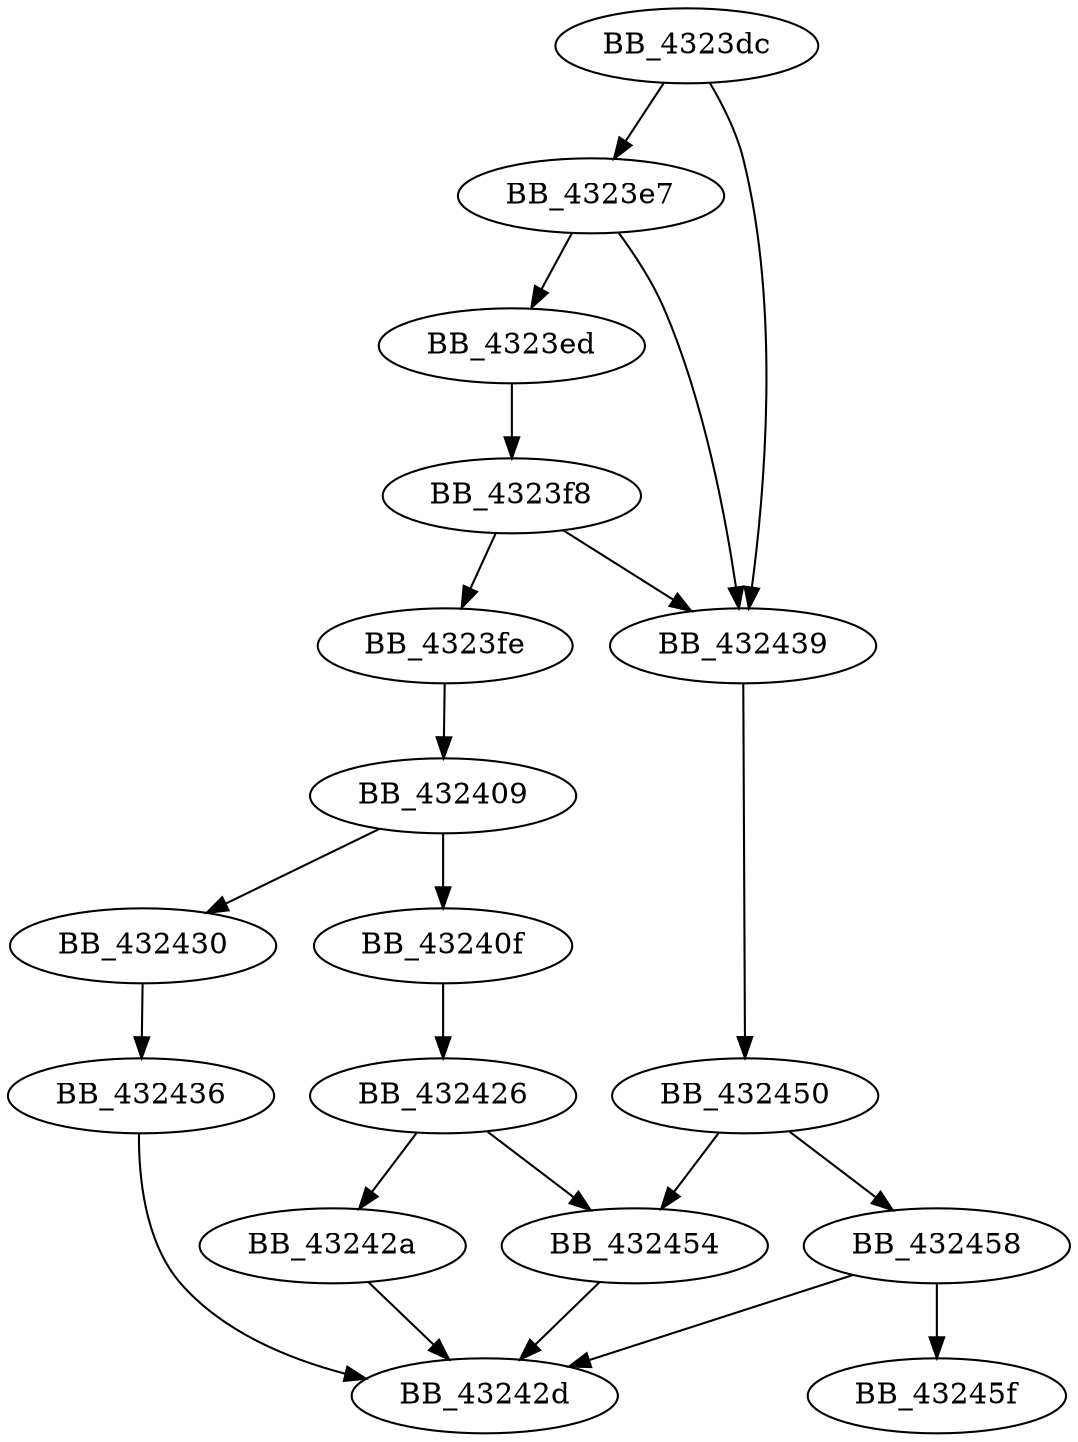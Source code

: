 DiGraph _ProcessCodePage_0{
BB_4323dc->BB_4323e7
BB_4323dc->BB_432439
BB_4323e7->BB_4323ed
BB_4323e7->BB_432439
BB_4323ed->BB_4323f8
BB_4323f8->BB_4323fe
BB_4323f8->BB_432439
BB_4323fe->BB_432409
BB_432409->BB_43240f
BB_432409->BB_432430
BB_43240f->BB_432426
BB_432426->BB_43242a
BB_432426->BB_432454
BB_43242a->BB_43242d
BB_432430->BB_432436
BB_432436->BB_43242d
BB_432439->BB_432450
BB_432450->BB_432454
BB_432450->BB_432458
BB_432454->BB_43242d
BB_432458->BB_43242d
BB_432458->BB_43245f
}
